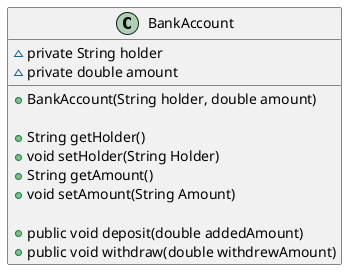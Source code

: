 @startuml
class BankAccount{

  ~private String holder
  ~private double amount

  +BankAccount(String holder, double amount)

  +String getHolder()
  +void setHolder(String Holder)
  +String getAmount()
  +void setAmount(String Amount)

  +public void deposit(double addedAmount)
  +public void withdraw(double withdrewAmount)

}
@enduml